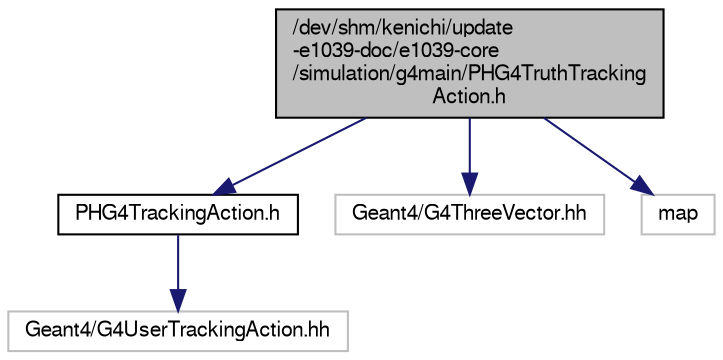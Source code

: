 digraph "/dev/shm/kenichi/update-e1039-doc/e1039-core/simulation/g4main/PHG4TruthTrackingAction.h"
{
  bgcolor="transparent";
  edge [fontname="FreeSans",fontsize="10",labelfontname="FreeSans",labelfontsize="10"];
  node [fontname="FreeSans",fontsize="10",shape=record];
  Node1 [label="/dev/shm/kenichi/update\l-e1039-doc/e1039-core\l/simulation/g4main/PHG4TruthTracking\lAction.h",height=0.2,width=0.4,color="black", fillcolor="grey75", style="filled" fontcolor="black"];
  Node1 -> Node2 [color="midnightblue",fontsize="10",style="solid",fontname="FreeSans"];
  Node2 [label="PHG4TrackingAction.h",height=0.2,width=0.4,color="black",URL="$d5/dcf/PHG4TrackingAction_8h.html"];
  Node2 -> Node3 [color="midnightblue",fontsize="10",style="solid",fontname="FreeSans"];
  Node3 [label="Geant4/G4UserTrackingAction.hh",height=0.2,width=0.4,color="grey75"];
  Node1 -> Node4 [color="midnightblue",fontsize="10",style="solid",fontname="FreeSans"];
  Node4 [label="Geant4/G4ThreeVector.hh",height=0.2,width=0.4,color="grey75"];
  Node1 -> Node5 [color="midnightblue",fontsize="10",style="solid",fontname="FreeSans"];
  Node5 [label="map",height=0.2,width=0.4,color="grey75"];
}
